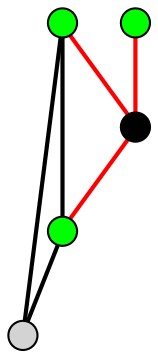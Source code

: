 graph g {
	graph [K=1,
		outputorder=edgesfirst,
		splines=line
	];
	node [fixedsize=true,
		fontname=Arial,
		fontsize=10,
		label="\N",
		shape=circle,
		style=filled
	];
	edge [arrowhead=none,
		penwidth=2
	];

	2	[height=0.19444,
		pos="208.27,136.74",
		label="",
		width=0.19444,
		style=filled, 
		fillcolor=green];
	1	[height=0.19444,
		pos="164.11,110.71",
		label="",
		width=0.19444];
	2 -- 1;
	3	[height=0.19444,
		pos="258.98,119.05",
		label="",
		width=0.19444,
		style=filled, 
		fillcolor=black];
	3 -- 2[color=red];
	4	[height=0.19444,
		pos="181.51,140.94",
		label="",
		width=0.19444,
		style=filled, 
		fillcolor=green];
	4 -- 2;
	4 -- 1;
	4 -- 3[color=red];
	5	[height=0.19444,
		pos="181.51,140.94",
		label="",
		width=0.19444,
		style=filled, 
		fillcolor=green];
	5 -- 3[color=red];

}

